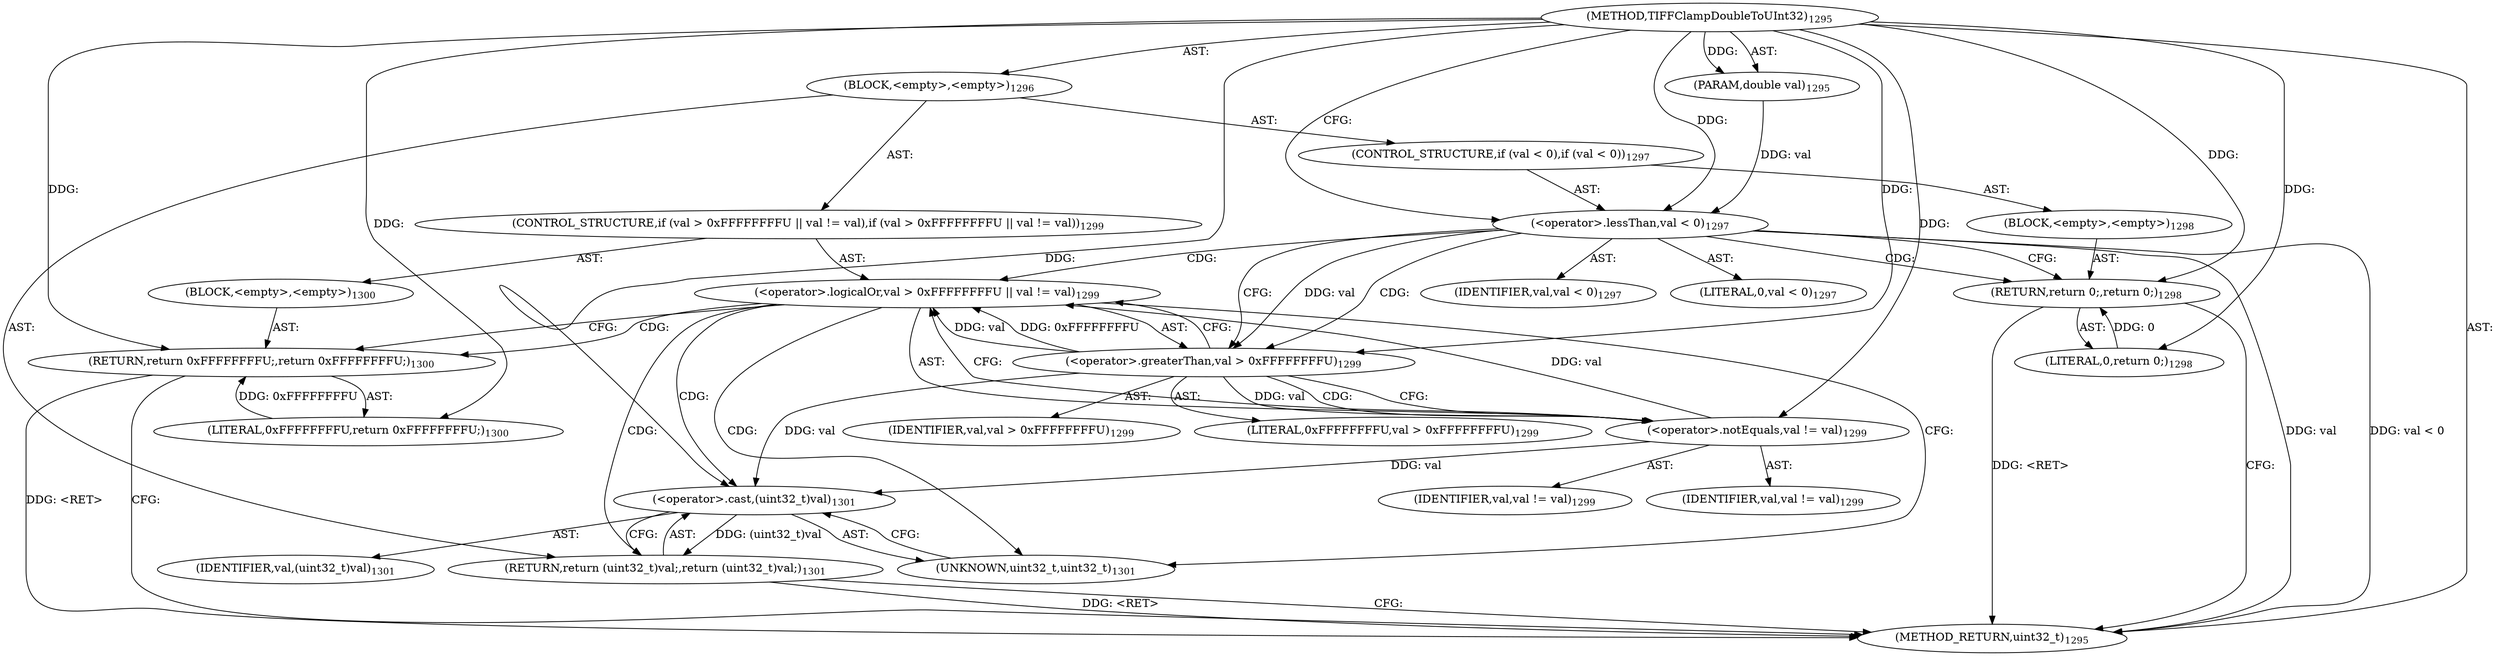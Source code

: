 digraph "TIFFClampDoubleToUInt32" {  
"67519" [label = <(METHOD,TIFFClampDoubleToUInt32)<SUB>1295</SUB>> ]
"67520" [label = <(PARAM,double val)<SUB>1295</SUB>> ]
"67521" [label = <(BLOCK,&lt;empty&gt;,&lt;empty&gt;)<SUB>1296</SUB>> ]
"67522" [label = <(CONTROL_STRUCTURE,if (val &lt; 0),if (val &lt; 0))<SUB>1297</SUB>> ]
"67523" [label = <(&lt;operator&gt;.lessThan,val &lt; 0)<SUB>1297</SUB>> ]
"67524" [label = <(IDENTIFIER,val,val &lt; 0)<SUB>1297</SUB>> ]
"67525" [label = <(LITERAL,0,val &lt; 0)<SUB>1297</SUB>> ]
"67526" [label = <(BLOCK,&lt;empty&gt;,&lt;empty&gt;)<SUB>1298</SUB>> ]
"67527" [label = <(RETURN,return 0;,return 0;)<SUB>1298</SUB>> ]
"67528" [label = <(LITERAL,0,return 0;)<SUB>1298</SUB>> ]
"67529" [label = <(CONTROL_STRUCTURE,if (val &gt; 0xFFFFFFFFU || val != val),if (val &gt; 0xFFFFFFFFU || val != val))<SUB>1299</SUB>> ]
"67530" [label = <(&lt;operator&gt;.logicalOr,val &gt; 0xFFFFFFFFU || val != val)<SUB>1299</SUB>> ]
"67531" [label = <(&lt;operator&gt;.greaterThan,val &gt; 0xFFFFFFFFU)<SUB>1299</SUB>> ]
"67532" [label = <(IDENTIFIER,val,val &gt; 0xFFFFFFFFU)<SUB>1299</SUB>> ]
"67533" [label = <(LITERAL,0xFFFFFFFFU,val &gt; 0xFFFFFFFFU)<SUB>1299</SUB>> ]
"67534" [label = <(&lt;operator&gt;.notEquals,val != val)<SUB>1299</SUB>> ]
"67535" [label = <(IDENTIFIER,val,val != val)<SUB>1299</SUB>> ]
"67536" [label = <(IDENTIFIER,val,val != val)<SUB>1299</SUB>> ]
"67537" [label = <(BLOCK,&lt;empty&gt;,&lt;empty&gt;)<SUB>1300</SUB>> ]
"67538" [label = <(RETURN,return 0xFFFFFFFFU;,return 0xFFFFFFFFU;)<SUB>1300</SUB>> ]
"67539" [label = <(LITERAL,0xFFFFFFFFU,return 0xFFFFFFFFU;)<SUB>1300</SUB>> ]
"67540" [label = <(RETURN,return (uint32_t)val;,return (uint32_t)val;)<SUB>1301</SUB>> ]
"67541" [label = <(&lt;operator&gt;.cast,(uint32_t)val)<SUB>1301</SUB>> ]
"67542" [label = <(UNKNOWN,uint32_t,uint32_t)<SUB>1301</SUB>> ]
"67543" [label = <(IDENTIFIER,val,(uint32_t)val)<SUB>1301</SUB>> ]
"67544" [label = <(METHOD_RETURN,uint32_t)<SUB>1295</SUB>> ]
  "67519" -> "67520"  [ label = "AST: "] 
  "67519" -> "67521"  [ label = "AST: "] 
  "67519" -> "67544"  [ label = "AST: "] 
  "67521" -> "67522"  [ label = "AST: "] 
  "67521" -> "67529"  [ label = "AST: "] 
  "67521" -> "67540"  [ label = "AST: "] 
  "67522" -> "67523"  [ label = "AST: "] 
  "67522" -> "67526"  [ label = "AST: "] 
  "67523" -> "67524"  [ label = "AST: "] 
  "67523" -> "67525"  [ label = "AST: "] 
  "67526" -> "67527"  [ label = "AST: "] 
  "67527" -> "67528"  [ label = "AST: "] 
  "67529" -> "67530"  [ label = "AST: "] 
  "67529" -> "67537"  [ label = "AST: "] 
  "67530" -> "67531"  [ label = "AST: "] 
  "67530" -> "67534"  [ label = "AST: "] 
  "67531" -> "67532"  [ label = "AST: "] 
  "67531" -> "67533"  [ label = "AST: "] 
  "67534" -> "67535"  [ label = "AST: "] 
  "67534" -> "67536"  [ label = "AST: "] 
  "67537" -> "67538"  [ label = "AST: "] 
  "67538" -> "67539"  [ label = "AST: "] 
  "67540" -> "67541"  [ label = "AST: "] 
  "67541" -> "67542"  [ label = "AST: "] 
  "67541" -> "67543"  [ label = "AST: "] 
  "67540" -> "67544"  [ label = "CFG: "] 
  "67523" -> "67527"  [ label = "CFG: "] 
  "67523" -> "67531"  [ label = "CFG: "] 
  "67530" -> "67542"  [ label = "CFG: "] 
  "67530" -> "67538"  [ label = "CFG: "] 
  "67541" -> "67540"  [ label = "CFG: "] 
  "67527" -> "67544"  [ label = "CFG: "] 
  "67531" -> "67530"  [ label = "CFG: "] 
  "67531" -> "67534"  [ label = "CFG: "] 
  "67534" -> "67530"  [ label = "CFG: "] 
  "67538" -> "67544"  [ label = "CFG: "] 
  "67542" -> "67541"  [ label = "CFG: "] 
  "67519" -> "67523"  [ label = "CFG: "] 
  "67538" -> "67544"  [ label = "DDG: &lt;RET&gt;"] 
  "67540" -> "67544"  [ label = "DDG: &lt;RET&gt;"] 
  "67527" -> "67544"  [ label = "DDG: &lt;RET&gt;"] 
  "67523" -> "67544"  [ label = "DDG: val"] 
  "67523" -> "67544"  [ label = "DDG: val &lt; 0"] 
  "67519" -> "67520"  [ label = "DDG: "] 
  "67541" -> "67540"  [ label = "DDG: (uint32_t)val"] 
  "67531" -> "67541"  [ label = "DDG: val"] 
  "67534" -> "67541"  [ label = "DDG: val"] 
  "67519" -> "67541"  [ label = "DDG: "] 
  "67520" -> "67523"  [ label = "DDG: val"] 
  "67519" -> "67523"  [ label = "DDG: "] 
  "67528" -> "67527"  [ label = "DDG: 0"] 
  "67519" -> "67527"  [ label = "DDG: "] 
  "67531" -> "67530"  [ label = "DDG: val"] 
  "67531" -> "67530"  [ label = "DDG: 0xFFFFFFFFU"] 
  "67534" -> "67530"  [ label = "DDG: val"] 
  "67539" -> "67538"  [ label = "DDG: 0xFFFFFFFFU"] 
  "67519" -> "67538"  [ label = "DDG: "] 
  "67519" -> "67528"  [ label = "DDG: "] 
  "67523" -> "67531"  [ label = "DDG: val"] 
  "67519" -> "67531"  [ label = "DDG: "] 
  "67531" -> "67534"  [ label = "DDG: val"] 
  "67519" -> "67534"  [ label = "DDG: "] 
  "67519" -> "67539"  [ label = "DDG: "] 
  "67523" -> "67527"  [ label = "CDG: "] 
  "67523" -> "67531"  [ label = "CDG: "] 
  "67523" -> "67530"  [ label = "CDG: "] 
  "67530" -> "67540"  [ label = "CDG: "] 
  "67530" -> "67541"  [ label = "CDG: "] 
  "67530" -> "67542"  [ label = "CDG: "] 
  "67530" -> "67538"  [ label = "CDG: "] 
  "67531" -> "67534"  [ label = "CDG: "] 
}
